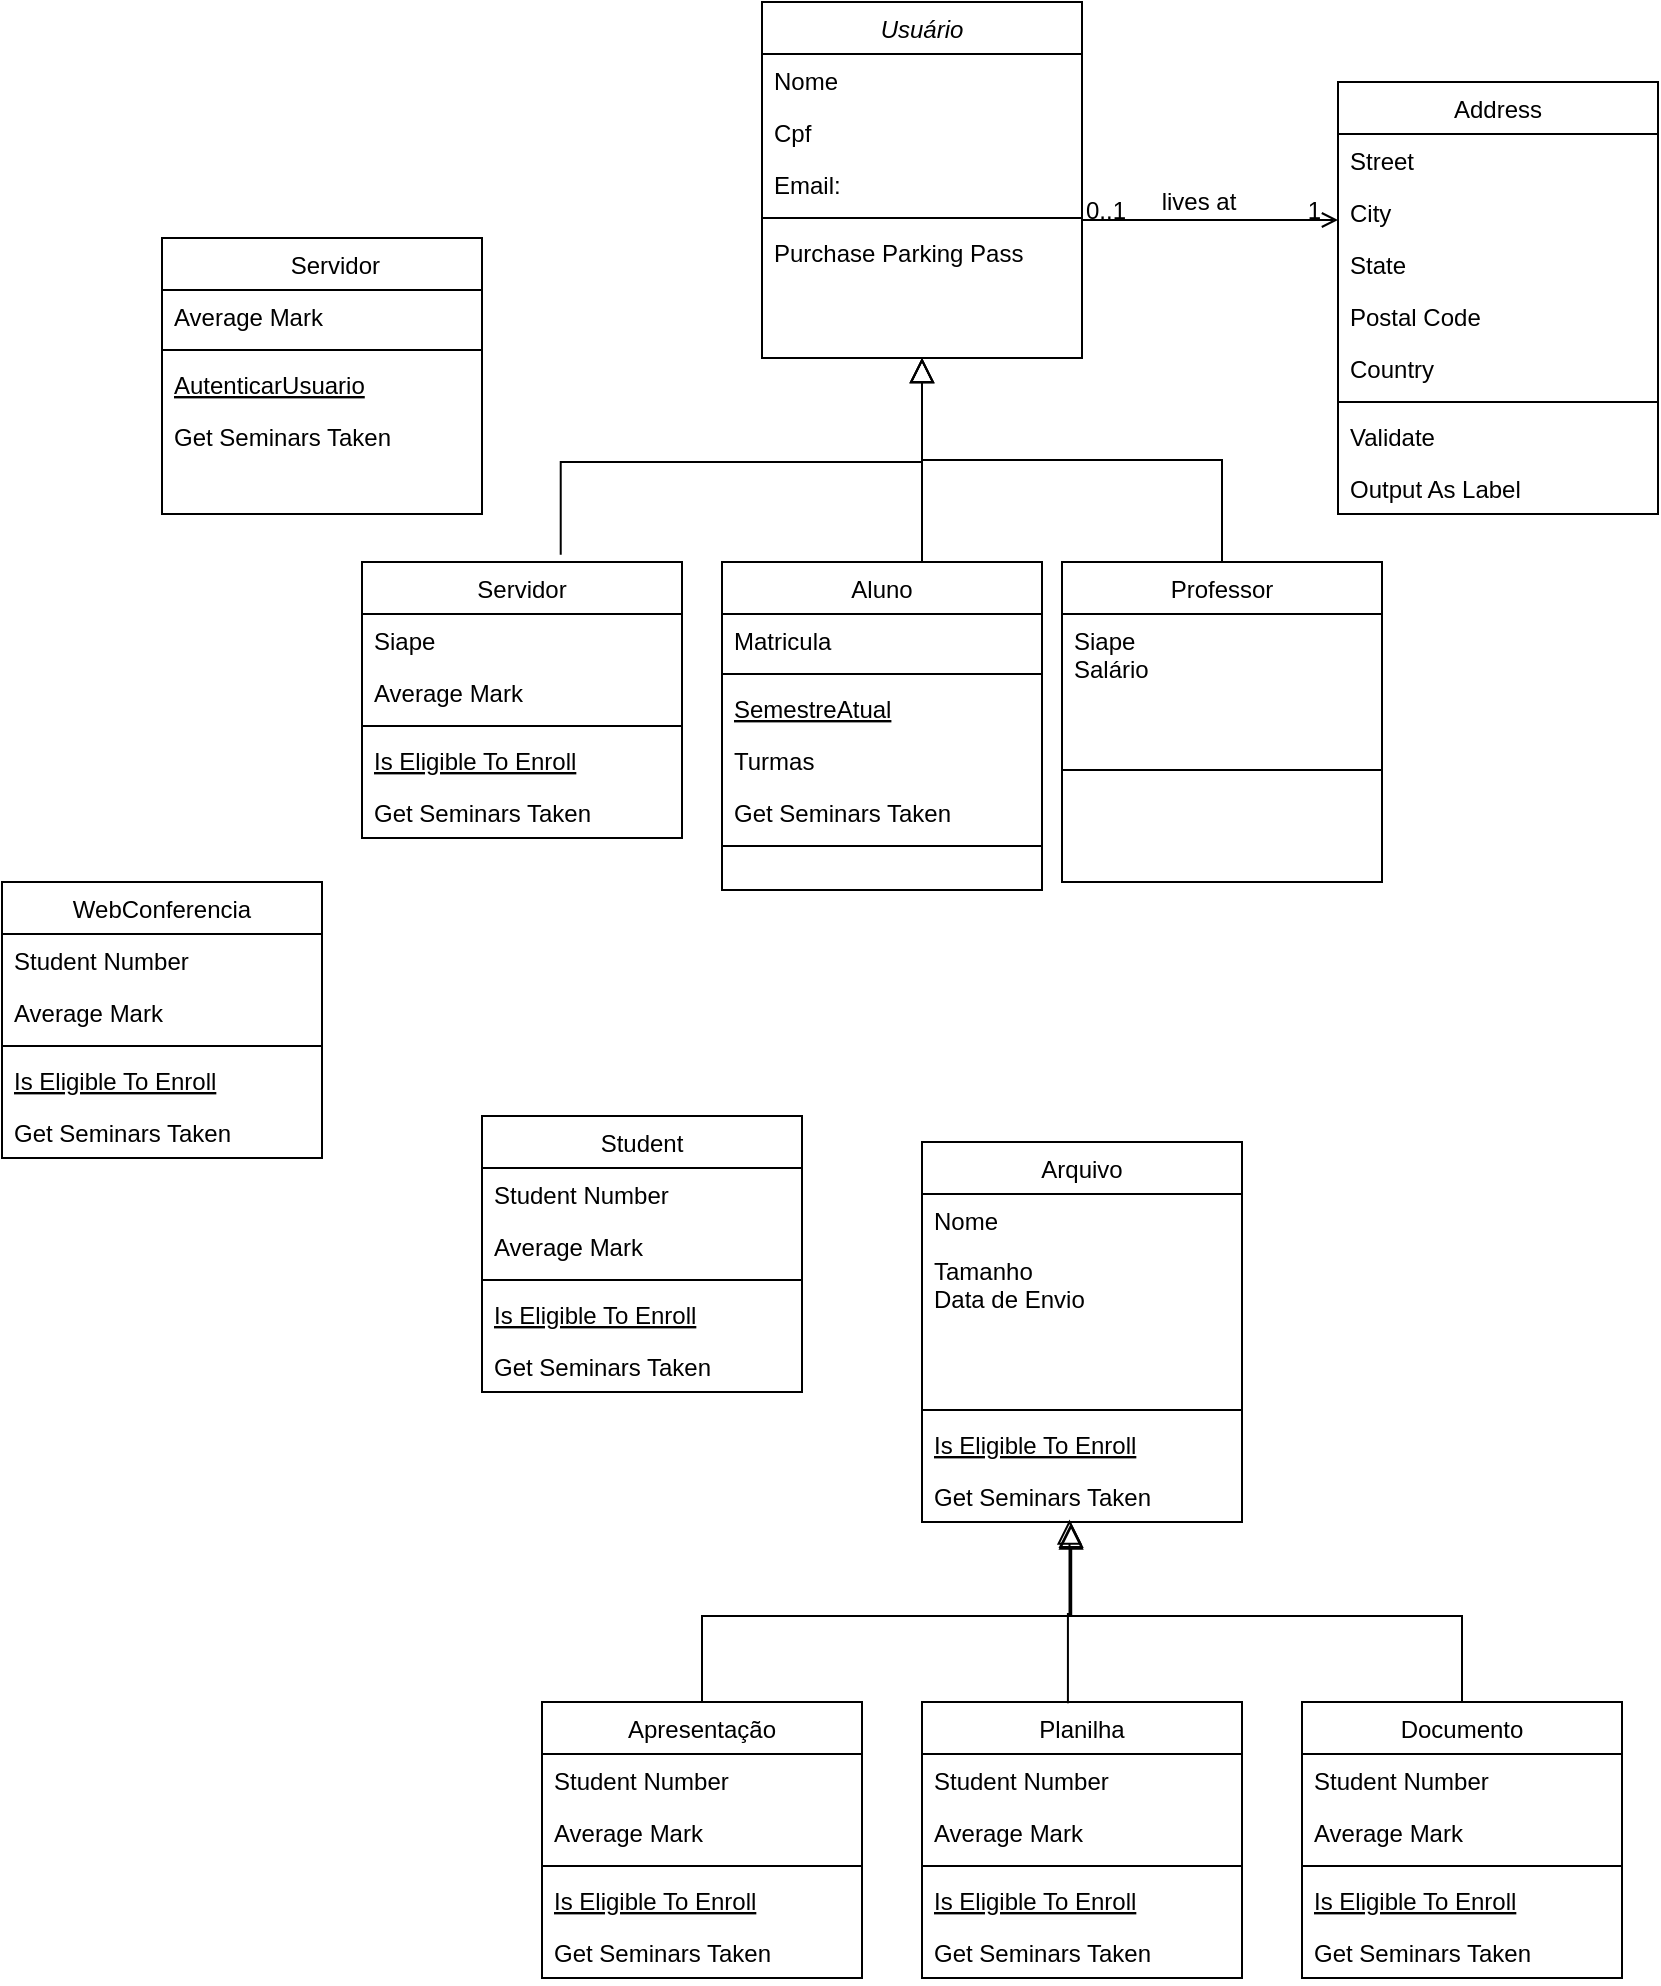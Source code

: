 <mxfile version="22.0.5" type="github">
  <diagram id="C5RBs43oDa-KdzZeNtuy" name="Page-1">
    <mxGraphModel dx="1493" dy="1695" grid="1" gridSize="10" guides="1" tooltips="1" connect="1" arrows="1" fold="1" page="1" pageScale="1" pageWidth="827" pageHeight="1169" math="0" shadow="0">
      <root>
        <mxCell id="WIyWlLk6GJQsqaUBKTNV-0" />
        <mxCell id="WIyWlLk6GJQsqaUBKTNV-1" parent="WIyWlLk6GJQsqaUBKTNV-0" />
        <mxCell id="zkfFHV4jXpPFQw0GAbJ--0" value="Usuário" style="swimlane;fontStyle=2;align=center;verticalAlign=top;childLayout=stackLayout;horizontal=1;startSize=26;horizontalStack=0;resizeParent=1;resizeLast=0;collapsible=1;marginBottom=0;rounded=0;shadow=0;strokeWidth=1;" parent="WIyWlLk6GJQsqaUBKTNV-1" vertex="1">
          <mxGeometry x="230" y="-110" width="160" height="178" as="geometry">
            <mxRectangle x="230" y="140" width="160" height="26" as="alternateBounds" />
          </mxGeometry>
        </mxCell>
        <mxCell id="zkfFHV4jXpPFQw0GAbJ--1" value="Nome" style="text;align=left;verticalAlign=top;spacingLeft=4;spacingRight=4;overflow=hidden;rotatable=0;points=[[0,0.5],[1,0.5]];portConstraint=eastwest;" parent="zkfFHV4jXpPFQw0GAbJ--0" vertex="1">
          <mxGeometry y="26" width="160" height="26" as="geometry" />
        </mxCell>
        <mxCell id="zkfFHV4jXpPFQw0GAbJ--2" value="Cpf" style="text;align=left;verticalAlign=top;spacingLeft=4;spacingRight=4;overflow=hidden;rotatable=0;points=[[0,0.5],[1,0.5]];portConstraint=eastwest;rounded=0;shadow=0;html=0;" parent="zkfFHV4jXpPFQw0GAbJ--0" vertex="1">
          <mxGeometry y="52" width="160" height="26" as="geometry" />
        </mxCell>
        <mxCell id="zkfFHV4jXpPFQw0GAbJ--3" value="Email:" style="text;align=left;verticalAlign=top;spacingLeft=4;spacingRight=4;overflow=hidden;rotatable=0;points=[[0,0.5],[1,0.5]];portConstraint=eastwest;rounded=0;shadow=0;html=0;" parent="zkfFHV4jXpPFQw0GAbJ--0" vertex="1">
          <mxGeometry y="78" width="160" height="26" as="geometry" />
        </mxCell>
        <mxCell id="zkfFHV4jXpPFQw0GAbJ--4" value="" style="line;html=1;strokeWidth=1;align=left;verticalAlign=middle;spacingTop=-1;spacingLeft=3;spacingRight=3;rotatable=0;labelPosition=right;points=[];portConstraint=eastwest;" parent="zkfFHV4jXpPFQw0GAbJ--0" vertex="1">
          <mxGeometry y="104" width="160" height="8" as="geometry" />
        </mxCell>
        <mxCell id="zkfFHV4jXpPFQw0GAbJ--5" value="Purchase Parking Pass" style="text;align=left;verticalAlign=top;spacingLeft=4;spacingRight=4;overflow=hidden;rotatable=0;points=[[0,0.5],[1,0.5]];portConstraint=eastwest;" parent="zkfFHV4jXpPFQw0GAbJ--0" vertex="1">
          <mxGeometry y="112" width="160" height="26" as="geometry" />
        </mxCell>
        <mxCell id="zkfFHV4jXpPFQw0GAbJ--6" value="Aluno" style="swimlane;fontStyle=0;align=center;verticalAlign=top;childLayout=stackLayout;horizontal=1;startSize=26;horizontalStack=0;resizeParent=1;resizeLast=0;collapsible=1;marginBottom=0;rounded=0;shadow=0;strokeWidth=1;" parent="WIyWlLk6GJQsqaUBKTNV-1" vertex="1">
          <mxGeometry x="210" y="170" width="160" height="164" as="geometry">
            <mxRectangle x="130" y="380" width="160" height="26" as="alternateBounds" />
          </mxGeometry>
        </mxCell>
        <mxCell id="zkfFHV4jXpPFQw0GAbJ--7" value="Matricula" style="text;align=left;verticalAlign=top;spacingLeft=4;spacingRight=4;overflow=hidden;rotatable=0;points=[[0,0.5],[1,0.5]];portConstraint=eastwest;" parent="zkfFHV4jXpPFQw0GAbJ--6" vertex="1">
          <mxGeometry y="26" width="160" height="26" as="geometry" />
        </mxCell>
        <mxCell id="zkfFHV4jXpPFQw0GAbJ--9" value="" style="line;html=1;strokeWidth=1;align=left;verticalAlign=middle;spacingTop=-1;spacingLeft=3;spacingRight=3;rotatable=0;labelPosition=right;points=[];portConstraint=eastwest;" parent="zkfFHV4jXpPFQw0GAbJ--6" vertex="1">
          <mxGeometry y="52" width="160" height="8" as="geometry" />
        </mxCell>
        <mxCell id="zkfFHV4jXpPFQw0GAbJ--10" value="SemestreAtual" style="text;align=left;verticalAlign=top;spacingLeft=4;spacingRight=4;overflow=hidden;rotatable=0;points=[[0,0.5],[1,0.5]];portConstraint=eastwest;fontStyle=4" parent="zkfFHV4jXpPFQw0GAbJ--6" vertex="1">
          <mxGeometry y="60" width="160" height="26" as="geometry" />
        </mxCell>
        <mxCell id="mhd_o2gXoDWTIKzXtqSI-37" value="Turmas&#xa;" style="text;align=left;verticalAlign=top;spacingLeft=4;spacingRight=4;overflow=hidden;rotatable=0;points=[[0,0.5],[1,0.5]];portConstraint=eastwest;" parent="zkfFHV4jXpPFQw0GAbJ--6" vertex="1">
          <mxGeometry y="86" width="160" height="26" as="geometry" />
        </mxCell>
        <mxCell id="zkfFHV4jXpPFQw0GAbJ--11" value="Get Seminars Taken" style="text;align=left;verticalAlign=top;spacingLeft=4;spacingRight=4;overflow=hidden;rotatable=0;points=[[0,0.5],[1,0.5]];portConstraint=eastwest;" parent="zkfFHV4jXpPFQw0GAbJ--6" vertex="1">
          <mxGeometry y="112" width="160" height="26" as="geometry" />
        </mxCell>
        <mxCell id="yrxJtbLfRy0CS6EV6Xbt-5" value="" style="line;html=1;strokeWidth=1;align=left;verticalAlign=middle;spacingTop=-1;spacingLeft=3;spacingRight=3;rotatable=0;labelPosition=right;points=[];portConstraint=eastwest;" vertex="1" parent="zkfFHV4jXpPFQw0GAbJ--6">
          <mxGeometry y="138" width="160" height="8" as="geometry" />
        </mxCell>
        <mxCell id="zkfFHV4jXpPFQw0GAbJ--12" value="" style="endArrow=block;endSize=10;endFill=0;shadow=0;strokeWidth=1;rounded=0;edgeStyle=elbowEdgeStyle;elbow=vertical;" parent="WIyWlLk6GJQsqaUBKTNV-1" source="zkfFHV4jXpPFQw0GAbJ--6" target="zkfFHV4jXpPFQw0GAbJ--0" edge="1">
          <mxGeometry width="160" relative="1" as="geometry">
            <mxPoint x="210" y="13" as="sourcePoint" />
            <mxPoint x="210" y="13" as="targetPoint" />
            <Array as="points">
              <mxPoint x="310" y="140" />
            </Array>
          </mxGeometry>
        </mxCell>
        <mxCell id="zkfFHV4jXpPFQw0GAbJ--13" value="Professor" style="swimlane;fontStyle=0;align=center;verticalAlign=top;childLayout=stackLayout;horizontal=1;startSize=26;horizontalStack=0;resizeParent=1;resizeLast=0;collapsible=1;marginBottom=0;rounded=0;shadow=0;strokeWidth=1;" parent="WIyWlLk6GJQsqaUBKTNV-1" vertex="1">
          <mxGeometry x="380" y="170" width="160" height="160" as="geometry">
            <mxRectangle x="340" y="380" width="170" height="26" as="alternateBounds" />
          </mxGeometry>
        </mxCell>
        <mxCell id="zkfFHV4jXpPFQw0GAbJ--14" value="Siape&#xa;Salário" style="text;align=left;verticalAlign=top;spacingLeft=4;spacingRight=4;overflow=hidden;rotatable=0;points=[[0,0.5],[1,0.5]];portConstraint=eastwest;" parent="zkfFHV4jXpPFQw0GAbJ--13" vertex="1">
          <mxGeometry y="26" width="160" height="74" as="geometry" />
        </mxCell>
        <mxCell id="zkfFHV4jXpPFQw0GAbJ--15" value="" style="line;html=1;strokeWidth=1;align=left;verticalAlign=middle;spacingTop=-1;spacingLeft=3;spacingRight=3;rotatable=0;labelPosition=right;points=[];portConstraint=eastwest;" parent="zkfFHV4jXpPFQw0GAbJ--13" vertex="1">
          <mxGeometry y="100" width="160" height="8" as="geometry" />
        </mxCell>
        <mxCell id="zkfFHV4jXpPFQw0GAbJ--16" value="" style="endArrow=block;endSize=10;endFill=0;shadow=0;strokeWidth=1;rounded=0;edgeStyle=elbowEdgeStyle;elbow=vertical;" parent="WIyWlLk6GJQsqaUBKTNV-1" source="zkfFHV4jXpPFQw0GAbJ--13" target="zkfFHV4jXpPFQw0GAbJ--0" edge="1">
          <mxGeometry width="160" relative="1" as="geometry">
            <mxPoint x="220" y="183" as="sourcePoint" />
            <mxPoint x="320" y="81" as="targetPoint" />
          </mxGeometry>
        </mxCell>
        <mxCell id="zkfFHV4jXpPFQw0GAbJ--17" value="Address" style="swimlane;fontStyle=0;align=center;verticalAlign=top;childLayout=stackLayout;horizontal=1;startSize=26;horizontalStack=0;resizeParent=1;resizeLast=0;collapsible=1;marginBottom=0;rounded=0;shadow=0;strokeWidth=1;" parent="WIyWlLk6GJQsqaUBKTNV-1" vertex="1">
          <mxGeometry x="518" y="-70" width="160" height="216" as="geometry">
            <mxRectangle x="550" y="140" width="160" height="26" as="alternateBounds" />
          </mxGeometry>
        </mxCell>
        <mxCell id="zkfFHV4jXpPFQw0GAbJ--18" value="Street" style="text;align=left;verticalAlign=top;spacingLeft=4;spacingRight=4;overflow=hidden;rotatable=0;points=[[0,0.5],[1,0.5]];portConstraint=eastwest;" parent="zkfFHV4jXpPFQw0GAbJ--17" vertex="1">
          <mxGeometry y="26" width="160" height="26" as="geometry" />
        </mxCell>
        <mxCell id="zkfFHV4jXpPFQw0GAbJ--19" value="City" style="text;align=left;verticalAlign=top;spacingLeft=4;spacingRight=4;overflow=hidden;rotatable=0;points=[[0,0.5],[1,0.5]];portConstraint=eastwest;rounded=0;shadow=0;html=0;" parent="zkfFHV4jXpPFQw0GAbJ--17" vertex="1">
          <mxGeometry y="52" width="160" height="26" as="geometry" />
        </mxCell>
        <mxCell id="zkfFHV4jXpPFQw0GAbJ--20" value="State" style="text;align=left;verticalAlign=top;spacingLeft=4;spacingRight=4;overflow=hidden;rotatable=0;points=[[0,0.5],[1,0.5]];portConstraint=eastwest;rounded=0;shadow=0;html=0;" parent="zkfFHV4jXpPFQw0GAbJ--17" vertex="1">
          <mxGeometry y="78" width="160" height="26" as="geometry" />
        </mxCell>
        <mxCell id="zkfFHV4jXpPFQw0GAbJ--21" value="Postal Code" style="text;align=left;verticalAlign=top;spacingLeft=4;spacingRight=4;overflow=hidden;rotatable=0;points=[[0,0.5],[1,0.5]];portConstraint=eastwest;rounded=0;shadow=0;html=0;" parent="zkfFHV4jXpPFQw0GAbJ--17" vertex="1">
          <mxGeometry y="104" width="160" height="26" as="geometry" />
        </mxCell>
        <mxCell id="zkfFHV4jXpPFQw0GAbJ--22" value="Country" style="text;align=left;verticalAlign=top;spacingLeft=4;spacingRight=4;overflow=hidden;rotatable=0;points=[[0,0.5],[1,0.5]];portConstraint=eastwest;rounded=0;shadow=0;html=0;" parent="zkfFHV4jXpPFQw0GAbJ--17" vertex="1">
          <mxGeometry y="130" width="160" height="26" as="geometry" />
        </mxCell>
        <mxCell id="zkfFHV4jXpPFQw0GAbJ--23" value="" style="line;html=1;strokeWidth=1;align=left;verticalAlign=middle;spacingTop=-1;spacingLeft=3;spacingRight=3;rotatable=0;labelPosition=right;points=[];portConstraint=eastwest;" parent="zkfFHV4jXpPFQw0GAbJ--17" vertex="1">
          <mxGeometry y="156" width="160" height="8" as="geometry" />
        </mxCell>
        <mxCell id="zkfFHV4jXpPFQw0GAbJ--24" value="Validate" style="text;align=left;verticalAlign=top;spacingLeft=4;spacingRight=4;overflow=hidden;rotatable=0;points=[[0,0.5],[1,0.5]];portConstraint=eastwest;" parent="zkfFHV4jXpPFQw0GAbJ--17" vertex="1">
          <mxGeometry y="164" width="160" height="26" as="geometry" />
        </mxCell>
        <mxCell id="zkfFHV4jXpPFQw0GAbJ--25" value="Output As Label" style="text;align=left;verticalAlign=top;spacingLeft=4;spacingRight=4;overflow=hidden;rotatable=0;points=[[0,0.5],[1,0.5]];portConstraint=eastwest;" parent="zkfFHV4jXpPFQw0GAbJ--17" vertex="1">
          <mxGeometry y="190" width="160" height="26" as="geometry" />
        </mxCell>
        <mxCell id="zkfFHV4jXpPFQw0GAbJ--26" value="" style="endArrow=open;shadow=0;strokeWidth=1;rounded=0;endFill=1;edgeStyle=elbowEdgeStyle;elbow=vertical;" parent="WIyWlLk6GJQsqaUBKTNV-1" source="zkfFHV4jXpPFQw0GAbJ--0" target="zkfFHV4jXpPFQw0GAbJ--17" edge="1">
          <mxGeometry x="0.5" y="41" relative="1" as="geometry">
            <mxPoint x="390" y="2" as="sourcePoint" />
            <mxPoint x="550" y="2" as="targetPoint" />
            <mxPoint x="-40" y="32" as="offset" />
          </mxGeometry>
        </mxCell>
        <mxCell id="zkfFHV4jXpPFQw0GAbJ--27" value="0..1" style="resizable=0;align=left;verticalAlign=bottom;labelBackgroundColor=none;fontSize=12;" parent="zkfFHV4jXpPFQw0GAbJ--26" connectable="0" vertex="1">
          <mxGeometry x="-1" relative="1" as="geometry">
            <mxPoint y="4" as="offset" />
          </mxGeometry>
        </mxCell>
        <mxCell id="zkfFHV4jXpPFQw0GAbJ--28" value="1" style="resizable=0;align=right;verticalAlign=bottom;labelBackgroundColor=none;fontSize=12;" parent="zkfFHV4jXpPFQw0GAbJ--26" connectable="0" vertex="1">
          <mxGeometry x="1" relative="1" as="geometry">
            <mxPoint x="-7" y="4" as="offset" />
          </mxGeometry>
        </mxCell>
        <mxCell id="zkfFHV4jXpPFQw0GAbJ--29" value="lives at" style="text;html=1;resizable=0;points=[];;align=center;verticalAlign=middle;labelBackgroundColor=none;rounded=0;shadow=0;strokeWidth=1;fontSize=12;" parent="zkfFHV4jXpPFQw0GAbJ--26" vertex="1" connectable="0">
          <mxGeometry x="0.5" y="49" relative="1" as="geometry">
            <mxPoint x="-38" y="40" as="offset" />
          </mxGeometry>
        </mxCell>
        <mxCell id="mhd_o2gXoDWTIKzXtqSI-0" value="Documento" style="swimlane;fontStyle=0;align=center;verticalAlign=top;childLayout=stackLayout;horizontal=1;startSize=26;horizontalStack=0;resizeParent=1;resizeLast=0;collapsible=1;marginBottom=0;rounded=0;shadow=0;strokeWidth=1;" parent="WIyWlLk6GJQsqaUBKTNV-1" vertex="1">
          <mxGeometry x="500" y="740" width="160" height="138" as="geometry">
            <mxRectangle x="130" y="380" width="160" height="26" as="alternateBounds" />
          </mxGeometry>
        </mxCell>
        <mxCell id="mhd_o2gXoDWTIKzXtqSI-1" value="Student Number" style="text;align=left;verticalAlign=top;spacingLeft=4;spacingRight=4;overflow=hidden;rotatable=0;points=[[0,0.5],[1,0.5]];portConstraint=eastwest;" parent="mhd_o2gXoDWTIKzXtqSI-0" vertex="1">
          <mxGeometry y="26" width="160" height="26" as="geometry" />
        </mxCell>
        <mxCell id="mhd_o2gXoDWTIKzXtqSI-2" value="Average Mark" style="text;align=left;verticalAlign=top;spacingLeft=4;spacingRight=4;overflow=hidden;rotatable=0;points=[[0,0.5],[1,0.5]];portConstraint=eastwest;rounded=0;shadow=0;html=0;" parent="mhd_o2gXoDWTIKzXtqSI-0" vertex="1">
          <mxGeometry y="52" width="160" height="26" as="geometry" />
        </mxCell>
        <mxCell id="mhd_o2gXoDWTIKzXtqSI-3" value="" style="line;html=1;strokeWidth=1;align=left;verticalAlign=middle;spacingTop=-1;spacingLeft=3;spacingRight=3;rotatable=0;labelPosition=right;points=[];portConstraint=eastwest;" parent="mhd_o2gXoDWTIKzXtqSI-0" vertex="1">
          <mxGeometry y="78" width="160" height="8" as="geometry" />
        </mxCell>
        <mxCell id="mhd_o2gXoDWTIKzXtqSI-4" value="Is Eligible To Enroll" style="text;align=left;verticalAlign=top;spacingLeft=4;spacingRight=4;overflow=hidden;rotatable=0;points=[[0,0.5],[1,0.5]];portConstraint=eastwest;fontStyle=4" parent="mhd_o2gXoDWTIKzXtqSI-0" vertex="1">
          <mxGeometry y="86" width="160" height="26" as="geometry" />
        </mxCell>
        <mxCell id="mhd_o2gXoDWTIKzXtqSI-5" value="Get Seminars Taken" style="text;align=left;verticalAlign=top;spacingLeft=4;spacingRight=4;overflow=hidden;rotatable=0;points=[[0,0.5],[1,0.5]];portConstraint=eastwest;" parent="mhd_o2gXoDWTIKzXtqSI-0" vertex="1">
          <mxGeometry y="112" width="160" height="26" as="geometry" />
        </mxCell>
        <mxCell id="mhd_o2gXoDWTIKzXtqSI-6" value="Arquivo" style="swimlane;fontStyle=0;align=center;verticalAlign=top;childLayout=stackLayout;horizontal=1;startSize=26;horizontalStack=0;resizeParent=1;resizeLast=0;collapsible=1;marginBottom=0;rounded=0;shadow=0;strokeWidth=1;" parent="WIyWlLk6GJQsqaUBKTNV-1" vertex="1">
          <mxGeometry x="310" y="460" width="160" height="190" as="geometry">
            <mxRectangle x="130" y="380" width="160" height="26" as="alternateBounds" />
          </mxGeometry>
        </mxCell>
        <mxCell id="mhd_o2gXoDWTIKzXtqSI-7" value="Nome" style="text;align=left;verticalAlign=top;spacingLeft=4;spacingRight=4;overflow=hidden;rotatable=0;points=[[0,0.5],[1,0.5]];portConstraint=eastwest;" parent="mhd_o2gXoDWTIKzXtqSI-6" vertex="1">
          <mxGeometry y="26" width="160" height="26" as="geometry" />
        </mxCell>
        <mxCell id="mhd_o2gXoDWTIKzXtqSI-8" value="Tamanho&lt;br&gt;Data de Envio" style="text;align=left;verticalAlign=top;spacingLeft=4;spacingRight=0;overflow=hidden;rotatable=0;points=[[0,0.5],[1,0.5]];portConstraint=eastwest;rounded=0;shadow=0;spacingTop=-1;spacingBottom=0;spacing=2;html=1;" parent="mhd_o2gXoDWTIKzXtqSI-6" vertex="1">
          <mxGeometry y="52" width="160" height="78" as="geometry" />
        </mxCell>
        <mxCell id="mhd_o2gXoDWTIKzXtqSI-9" value="" style="line;html=1;strokeWidth=1;align=left;verticalAlign=middle;spacingTop=-1;spacingLeft=3;spacingRight=3;rotatable=0;labelPosition=right;points=[];portConstraint=eastwest;" parent="mhd_o2gXoDWTIKzXtqSI-6" vertex="1">
          <mxGeometry y="130" width="160" height="8" as="geometry" />
        </mxCell>
        <mxCell id="mhd_o2gXoDWTIKzXtqSI-10" value="Is Eligible To Enroll" style="text;align=left;verticalAlign=top;spacingLeft=4;spacingRight=4;overflow=hidden;rotatable=0;points=[[0,0.5],[1,0.5]];portConstraint=eastwest;fontStyle=4" parent="mhd_o2gXoDWTIKzXtqSI-6" vertex="1">
          <mxGeometry y="138" width="160" height="26" as="geometry" />
        </mxCell>
        <mxCell id="mhd_o2gXoDWTIKzXtqSI-11" value="Get Seminars Taken" style="text;align=left;verticalAlign=top;spacingLeft=4;spacingRight=4;overflow=hidden;rotatable=0;points=[[0,0.5],[1,0.5]];portConstraint=eastwest;" parent="mhd_o2gXoDWTIKzXtqSI-6" vertex="1">
          <mxGeometry y="164" width="160" height="26" as="geometry" />
        </mxCell>
        <mxCell id="mhd_o2gXoDWTIKzXtqSI-12" value="Planilha" style="swimlane;fontStyle=0;align=center;verticalAlign=top;childLayout=stackLayout;horizontal=1;startSize=26;horizontalStack=0;resizeParent=1;resizeLast=0;collapsible=1;marginBottom=0;rounded=0;shadow=0;strokeWidth=1;" parent="WIyWlLk6GJQsqaUBKTNV-1" vertex="1">
          <mxGeometry x="310" y="740" width="160" height="138" as="geometry">
            <mxRectangle x="130" y="380" width="160" height="26" as="alternateBounds" />
          </mxGeometry>
        </mxCell>
        <mxCell id="mhd_o2gXoDWTIKzXtqSI-13" value="Student Number" style="text;align=left;verticalAlign=top;spacingLeft=4;spacingRight=4;overflow=hidden;rotatable=0;points=[[0,0.5],[1,0.5]];portConstraint=eastwest;" parent="mhd_o2gXoDWTIKzXtqSI-12" vertex="1">
          <mxGeometry y="26" width="160" height="26" as="geometry" />
        </mxCell>
        <mxCell id="mhd_o2gXoDWTIKzXtqSI-14" value="Average Mark" style="text;align=left;verticalAlign=top;spacingLeft=4;spacingRight=4;overflow=hidden;rotatable=0;points=[[0,0.5],[1,0.5]];portConstraint=eastwest;rounded=0;shadow=0;html=0;" parent="mhd_o2gXoDWTIKzXtqSI-12" vertex="1">
          <mxGeometry y="52" width="160" height="26" as="geometry" />
        </mxCell>
        <mxCell id="mhd_o2gXoDWTIKzXtqSI-15" value="" style="line;html=1;strokeWidth=1;align=left;verticalAlign=middle;spacingTop=-1;spacingLeft=3;spacingRight=3;rotatable=0;labelPosition=right;points=[];portConstraint=eastwest;" parent="mhd_o2gXoDWTIKzXtqSI-12" vertex="1">
          <mxGeometry y="78" width="160" height="8" as="geometry" />
        </mxCell>
        <mxCell id="mhd_o2gXoDWTIKzXtqSI-16" value="Is Eligible To Enroll" style="text;align=left;verticalAlign=top;spacingLeft=4;spacingRight=4;overflow=hidden;rotatable=0;points=[[0,0.5],[1,0.5]];portConstraint=eastwest;fontStyle=4" parent="mhd_o2gXoDWTIKzXtqSI-12" vertex="1">
          <mxGeometry y="86" width="160" height="26" as="geometry" />
        </mxCell>
        <mxCell id="mhd_o2gXoDWTIKzXtqSI-17" value="Get Seminars Taken" style="text;align=left;verticalAlign=top;spacingLeft=4;spacingRight=4;overflow=hidden;rotatable=0;points=[[0,0.5],[1,0.5]];portConstraint=eastwest;" parent="mhd_o2gXoDWTIKzXtqSI-12" vertex="1">
          <mxGeometry y="112" width="160" height="26" as="geometry" />
        </mxCell>
        <mxCell id="mhd_o2gXoDWTIKzXtqSI-18" value="Apresentação" style="swimlane;fontStyle=0;align=center;verticalAlign=top;childLayout=stackLayout;horizontal=1;startSize=26;horizontalStack=0;resizeParent=1;resizeLast=0;collapsible=1;marginBottom=0;rounded=0;shadow=0;strokeWidth=1;" parent="WIyWlLk6GJQsqaUBKTNV-1" vertex="1">
          <mxGeometry x="120" y="740" width="160" height="138" as="geometry">
            <mxRectangle x="130" y="380" width="160" height="26" as="alternateBounds" />
          </mxGeometry>
        </mxCell>
        <mxCell id="mhd_o2gXoDWTIKzXtqSI-19" value="Student Number" style="text;align=left;verticalAlign=top;spacingLeft=4;spacingRight=4;overflow=hidden;rotatable=0;points=[[0,0.5],[1,0.5]];portConstraint=eastwest;" parent="mhd_o2gXoDWTIKzXtqSI-18" vertex="1">
          <mxGeometry y="26" width="160" height="26" as="geometry" />
        </mxCell>
        <mxCell id="mhd_o2gXoDWTIKzXtqSI-20" value="Average Mark" style="text;align=left;verticalAlign=top;spacingLeft=4;spacingRight=4;overflow=hidden;rotatable=0;points=[[0,0.5],[1,0.5]];portConstraint=eastwest;rounded=0;shadow=0;html=0;" parent="mhd_o2gXoDWTIKzXtqSI-18" vertex="1">
          <mxGeometry y="52" width="160" height="26" as="geometry" />
        </mxCell>
        <mxCell id="mhd_o2gXoDWTIKzXtqSI-21" value="" style="line;html=1;strokeWidth=1;align=left;verticalAlign=middle;spacingTop=-1;spacingLeft=3;spacingRight=3;rotatable=0;labelPosition=right;points=[];portConstraint=eastwest;" parent="mhd_o2gXoDWTIKzXtqSI-18" vertex="1">
          <mxGeometry y="78" width="160" height="8" as="geometry" />
        </mxCell>
        <mxCell id="mhd_o2gXoDWTIKzXtqSI-22" value="Is Eligible To Enroll" style="text;align=left;verticalAlign=top;spacingLeft=4;spacingRight=4;overflow=hidden;rotatable=0;points=[[0,0.5],[1,0.5]];portConstraint=eastwest;fontStyle=4" parent="mhd_o2gXoDWTIKzXtqSI-18" vertex="1">
          <mxGeometry y="86" width="160" height="26" as="geometry" />
        </mxCell>
        <mxCell id="mhd_o2gXoDWTIKzXtqSI-23" value="Get Seminars Taken" style="text;align=left;verticalAlign=top;spacingLeft=4;spacingRight=4;overflow=hidden;rotatable=0;points=[[0,0.5],[1,0.5]];portConstraint=eastwest;" parent="mhd_o2gXoDWTIKzXtqSI-18" vertex="1">
          <mxGeometry y="112" width="160" height="26" as="geometry" />
        </mxCell>
        <mxCell id="mhd_o2gXoDWTIKzXtqSI-24" value="Student" style="swimlane;fontStyle=0;align=center;verticalAlign=top;childLayout=stackLayout;horizontal=1;startSize=26;horizontalStack=0;resizeParent=1;resizeLast=0;collapsible=1;marginBottom=0;rounded=0;shadow=0;strokeWidth=1;" parent="WIyWlLk6GJQsqaUBKTNV-1" vertex="1">
          <mxGeometry x="90" y="447" width="160" height="138" as="geometry">
            <mxRectangle x="130" y="380" width="160" height="26" as="alternateBounds" />
          </mxGeometry>
        </mxCell>
        <mxCell id="mhd_o2gXoDWTIKzXtqSI-25" value="Student Number" style="text;align=left;verticalAlign=top;spacingLeft=4;spacingRight=4;overflow=hidden;rotatable=0;points=[[0,0.5],[1,0.5]];portConstraint=eastwest;" parent="mhd_o2gXoDWTIKzXtqSI-24" vertex="1">
          <mxGeometry y="26" width="160" height="26" as="geometry" />
        </mxCell>
        <mxCell id="mhd_o2gXoDWTIKzXtqSI-26" value="Average Mark" style="text;align=left;verticalAlign=top;spacingLeft=4;spacingRight=4;overflow=hidden;rotatable=0;points=[[0,0.5],[1,0.5]];portConstraint=eastwest;rounded=0;shadow=0;html=0;" parent="mhd_o2gXoDWTIKzXtqSI-24" vertex="1">
          <mxGeometry y="52" width="160" height="26" as="geometry" />
        </mxCell>
        <mxCell id="mhd_o2gXoDWTIKzXtqSI-27" value="" style="line;html=1;strokeWidth=1;align=left;verticalAlign=middle;spacingTop=-1;spacingLeft=3;spacingRight=3;rotatable=0;labelPosition=right;points=[];portConstraint=eastwest;" parent="mhd_o2gXoDWTIKzXtqSI-24" vertex="1">
          <mxGeometry y="78" width="160" height="8" as="geometry" />
        </mxCell>
        <mxCell id="mhd_o2gXoDWTIKzXtqSI-28" value="Is Eligible To Enroll" style="text;align=left;verticalAlign=top;spacingLeft=4;spacingRight=4;overflow=hidden;rotatable=0;points=[[0,0.5],[1,0.5]];portConstraint=eastwest;fontStyle=4" parent="mhd_o2gXoDWTIKzXtqSI-24" vertex="1">
          <mxGeometry y="86" width="160" height="26" as="geometry" />
        </mxCell>
        <mxCell id="mhd_o2gXoDWTIKzXtqSI-29" value="Get Seminars Taken" style="text;align=left;verticalAlign=top;spacingLeft=4;spacingRight=4;overflow=hidden;rotatable=0;points=[[0,0.5],[1,0.5]];portConstraint=eastwest;" parent="mhd_o2gXoDWTIKzXtqSI-24" vertex="1">
          <mxGeometry y="112" width="160" height="26" as="geometry" />
        </mxCell>
        <mxCell id="mhd_o2gXoDWTIKzXtqSI-30" value="Servidor" style="swimlane;fontStyle=0;align=center;verticalAlign=top;childLayout=stackLayout;horizontal=1;startSize=26;horizontalStack=0;resizeParent=1;resizeLast=0;collapsible=1;marginBottom=0;rounded=0;shadow=0;strokeWidth=1;" parent="WIyWlLk6GJQsqaUBKTNV-1" vertex="1">
          <mxGeometry x="30" y="170" width="160" height="138" as="geometry">
            <mxRectangle x="130" y="380" width="160" height="26" as="alternateBounds" />
          </mxGeometry>
        </mxCell>
        <mxCell id="mhd_o2gXoDWTIKzXtqSI-31" value="Siape" style="text;align=left;verticalAlign=top;spacingLeft=4;spacingRight=4;overflow=hidden;rotatable=0;points=[[0,0.5],[1,0.5]];portConstraint=eastwest;" parent="mhd_o2gXoDWTIKzXtqSI-30" vertex="1">
          <mxGeometry y="26" width="160" height="26" as="geometry" />
        </mxCell>
        <mxCell id="mhd_o2gXoDWTIKzXtqSI-32" value="Average Mark" style="text;align=left;verticalAlign=top;spacingLeft=4;spacingRight=4;overflow=hidden;rotatable=0;points=[[0,0.5],[1,0.5]];portConstraint=eastwest;rounded=0;shadow=0;html=0;" parent="mhd_o2gXoDWTIKzXtqSI-30" vertex="1">
          <mxGeometry y="52" width="160" height="26" as="geometry" />
        </mxCell>
        <mxCell id="mhd_o2gXoDWTIKzXtqSI-33" value="" style="line;html=1;strokeWidth=1;align=left;verticalAlign=middle;spacingTop=-1;spacingLeft=3;spacingRight=3;rotatable=0;labelPosition=right;points=[];portConstraint=eastwest;" parent="mhd_o2gXoDWTIKzXtqSI-30" vertex="1">
          <mxGeometry y="78" width="160" height="8" as="geometry" />
        </mxCell>
        <mxCell id="mhd_o2gXoDWTIKzXtqSI-34" value="Is Eligible To Enroll" style="text;align=left;verticalAlign=top;spacingLeft=4;spacingRight=4;overflow=hidden;rotatable=0;points=[[0,0.5],[1,0.5]];portConstraint=eastwest;fontStyle=4" parent="mhd_o2gXoDWTIKzXtqSI-30" vertex="1">
          <mxGeometry y="86" width="160" height="26" as="geometry" />
        </mxCell>
        <mxCell id="mhd_o2gXoDWTIKzXtqSI-35" value="Get Seminars Taken" style="text;align=left;verticalAlign=top;spacingLeft=4;spacingRight=4;overflow=hidden;rotatable=0;points=[[0,0.5],[1,0.5]];portConstraint=eastwest;" parent="mhd_o2gXoDWTIKzXtqSI-30" vertex="1">
          <mxGeometry y="112" width="160" height="26" as="geometry" />
        </mxCell>
        <mxCell id="mhd_o2gXoDWTIKzXtqSI-36" value="    Servidor" style="swimlane;fontStyle=0;align=center;verticalAlign=top;childLayout=stackLayout;horizontal=1;startSize=26;horizontalStack=0;resizeParent=1;resizeLast=0;collapsible=1;marginBottom=0;rounded=0;shadow=0;strokeWidth=1;" parent="WIyWlLk6GJQsqaUBKTNV-1" vertex="1">
          <mxGeometry x="-70" y="8" width="160" height="138" as="geometry">
            <mxRectangle x="130" y="380" width="160" height="26" as="alternateBounds" />
          </mxGeometry>
        </mxCell>
        <mxCell id="mhd_o2gXoDWTIKzXtqSI-38" value="Average Mark" style="text;align=left;verticalAlign=top;spacingLeft=4;spacingRight=4;overflow=hidden;rotatable=0;points=[[0,0.5],[1,0.5]];portConstraint=eastwest;rounded=0;shadow=0;html=0;" parent="mhd_o2gXoDWTIKzXtqSI-36" vertex="1">
          <mxGeometry y="26" width="160" height="26" as="geometry" />
        </mxCell>
        <mxCell id="mhd_o2gXoDWTIKzXtqSI-39" value="" style="line;html=1;strokeWidth=1;align=left;verticalAlign=middle;spacingTop=-1;spacingLeft=3;spacingRight=3;rotatable=0;labelPosition=right;points=[];portConstraint=eastwest;" parent="mhd_o2gXoDWTIKzXtqSI-36" vertex="1">
          <mxGeometry y="52" width="160" height="8" as="geometry" />
        </mxCell>
        <mxCell id="mhd_o2gXoDWTIKzXtqSI-40" value="AutenticarUsuario" style="text;align=left;verticalAlign=top;spacingLeft=4;spacingRight=4;overflow=hidden;rotatable=0;points=[[0,0.5],[1,0.5]];portConstraint=eastwest;fontStyle=4" parent="mhd_o2gXoDWTIKzXtqSI-36" vertex="1">
          <mxGeometry y="60" width="160" height="26" as="geometry" />
        </mxCell>
        <mxCell id="mhd_o2gXoDWTIKzXtqSI-41" value="Get Seminars Taken" style="text;align=left;verticalAlign=top;spacingLeft=4;spacingRight=4;overflow=hidden;rotatable=0;points=[[0,0.5],[1,0.5]];portConstraint=eastwest;" parent="mhd_o2gXoDWTIKzXtqSI-36" vertex="1">
          <mxGeometry y="86" width="160" height="26" as="geometry" />
        </mxCell>
        <mxCell id="mhd_o2gXoDWTIKzXtqSI-42" value="WebConferencia" style="swimlane;fontStyle=0;align=center;verticalAlign=top;childLayout=stackLayout;horizontal=1;startSize=26;horizontalStack=0;resizeParent=1;resizeLast=0;collapsible=1;marginBottom=0;rounded=0;shadow=0;strokeWidth=1;" parent="WIyWlLk6GJQsqaUBKTNV-1" vertex="1">
          <mxGeometry x="-150" y="330" width="160" height="138" as="geometry">
            <mxRectangle x="130" y="380" width="160" height="26" as="alternateBounds" />
          </mxGeometry>
        </mxCell>
        <mxCell id="mhd_o2gXoDWTIKzXtqSI-43" value="Student Number" style="text;align=left;verticalAlign=top;spacingLeft=4;spacingRight=4;overflow=hidden;rotatable=0;points=[[0,0.5],[1,0.5]];portConstraint=eastwest;" parent="mhd_o2gXoDWTIKzXtqSI-42" vertex="1">
          <mxGeometry y="26" width="160" height="26" as="geometry" />
        </mxCell>
        <mxCell id="mhd_o2gXoDWTIKzXtqSI-44" value="Average Mark" style="text;align=left;verticalAlign=top;spacingLeft=4;spacingRight=4;overflow=hidden;rotatable=0;points=[[0,0.5],[1,0.5]];portConstraint=eastwest;rounded=0;shadow=0;html=0;" parent="mhd_o2gXoDWTIKzXtqSI-42" vertex="1">
          <mxGeometry y="52" width="160" height="26" as="geometry" />
        </mxCell>
        <mxCell id="mhd_o2gXoDWTIKzXtqSI-45" value="" style="line;html=1;strokeWidth=1;align=left;verticalAlign=middle;spacingTop=-1;spacingLeft=3;spacingRight=3;rotatable=0;labelPosition=right;points=[];portConstraint=eastwest;" parent="mhd_o2gXoDWTIKzXtqSI-42" vertex="1">
          <mxGeometry y="78" width="160" height="8" as="geometry" />
        </mxCell>
        <mxCell id="mhd_o2gXoDWTIKzXtqSI-46" value="Is Eligible To Enroll" style="text;align=left;verticalAlign=top;spacingLeft=4;spacingRight=4;overflow=hidden;rotatable=0;points=[[0,0.5],[1,0.5]];portConstraint=eastwest;fontStyle=4" parent="mhd_o2gXoDWTIKzXtqSI-42" vertex="1">
          <mxGeometry y="86" width="160" height="26" as="geometry" />
        </mxCell>
        <mxCell id="mhd_o2gXoDWTIKzXtqSI-47" value="Get Seminars Taken" style="text;align=left;verticalAlign=top;spacingLeft=4;spacingRight=4;overflow=hidden;rotatable=0;points=[[0,0.5],[1,0.5]];portConstraint=eastwest;" parent="mhd_o2gXoDWTIKzXtqSI-42" vertex="1">
          <mxGeometry y="112" width="160" height="26" as="geometry" />
        </mxCell>
        <mxCell id="mhd_o2gXoDWTIKzXtqSI-48" value="" style="endArrow=block;endSize=10;endFill=0;shadow=0;strokeWidth=1;rounded=0;edgeStyle=elbowEdgeStyle;elbow=vertical;exitX=0.621;exitY=-0.026;exitDx=0;exitDy=0;exitPerimeter=0;" parent="WIyWlLk6GJQsqaUBKTNV-1" source="mhd_o2gXoDWTIKzXtqSI-30" edge="1">
          <mxGeometry width="160" relative="1" as="geometry">
            <mxPoint x="460" y="170" as="sourcePoint" />
            <mxPoint x="310" y="68" as="targetPoint" />
            <Array as="points">
              <mxPoint x="270" y="120" />
              <mxPoint x="220" y="120" />
            </Array>
          </mxGeometry>
        </mxCell>
        <mxCell id="yrxJtbLfRy0CS6EV6Xbt-0" value="" style="endArrow=block;endSize=10;endFill=0;shadow=0;strokeWidth=1;rounded=0;edgeStyle=elbowEdgeStyle;elbow=vertical;entryX=0.466;entryY=1.046;entryDx=0;entryDy=0;entryPerimeter=0;exitX=0.456;exitY=0.012;exitDx=0;exitDy=0;exitPerimeter=0;" edge="1" parent="WIyWlLk6GJQsqaUBKTNV-1" target="mhd_o2gXoDWTIKzXtqSI-11">
          <mxGeometry width="160" relative="1" as="geometry">
            <mxPoint x="382.96" y="740.656" as="sourcePoint" />
            <mxPoint x="383.76" y="655.002" as="targetPoint" />
            <Array as="points" />
          </mxGeometry>
        </mxCell>
        <mxCell id="yrxJtbLfRy0CS6EV6Xbt-1" value="" style="endArrow=block;endSize=10;endFill=0;shadow=0;strokeWidth=1;rounded=0;edgeStyle=elbowEdgeStyle;elbow=vertical;entryX=0.466;entryY=1.015;entryDx=0;entryDy=0;entryPerimeter=0;" edge="1" parent="WIyWlLk6GJQsqaUBKTNV-1" source="mhd_o2gXoDWTIKzXtqSI-18" target="mhd_o2gXoDWTIKzXtqSI-11">
          <mxGeometry width="160" relative="1" as="geometry">
            <mxPoint x="383.0" y="739.656" as="sourcePoint" />
            <mxPoint x="383.8" y="654.002" as="targetPoint" />
            <Array as="points">
              <mxPoint x="350" y="697" />
            </Array>
          </mxGeometry>
        </mxCell>
        <mxCell id="yrxJtbLfRy0CS6EV6Xbt-2" value="" style="endArrow=block;endSize=10;endFill=0;shadow=0;strokeWidth=1;rounded=0;edgeStyle=elbowEdgeStyle;elbow=vertical;exitX=0.5;exitY=0;exitDx=0;exitDy=0;entryX=0.461;entryY=0.954;entryDx=0;entryDy=0;entryPerimeter=0;" edge="1" parent="WIyWlLk6GJQsqaUBKTNV-1" source="mhd_o2gXoDWTIKzXtqSI-0" target="mhd_o2gXoDWTIKzXtqSI-11">
          <mxGeometry width="160" relative="1" as="geometry">
            <mxPoint x="198.1" y="740" as="sourcePoint" />
            <mxPoint x="380" y="650" as="targetPoint" />
            <Array as="points">
              <mxPoint x="348.1" y="697" />
            </Array>
          </mxGeometry>
        </mxCell>
      </root>
    </mxGraphModel>
  </diagram>
</mxfile>

